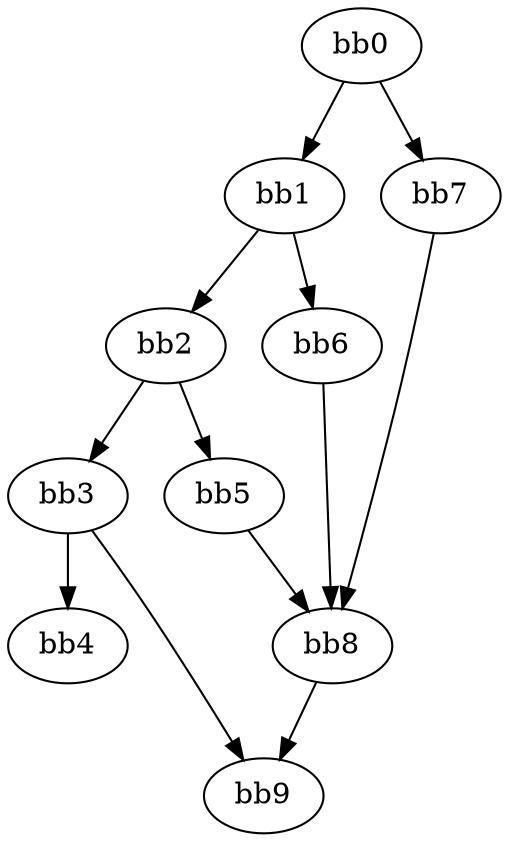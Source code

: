 digraph {
    0 [ label = "bb0\l" ]
    1 [ label = "bb1\l" ]
    2 [ label = "bb2\l" ]
    3 [ label = "bb3\l" ]
    4 [ label = "bb4\l" ]
    5 [ label = "bb5\l" ]
    6 [ label = "bb6\l" ]
    7 [ label = "bb7\l" ]
    8 [ label = "bb8\l" ]
    9 [ label = "bb9\l" ]
    0 -> 1 [ ]
    0 -> 7 [ ]
    1 -> 2 [ ]
    1 -> 6 [ ]
    2 -> 3 [ ]
    2 -> 5 [ ]
    3 -> 4 [ ]
    3 -> 9 [ ]
    5 -> 8 [ ]
    6 -> 8 [ ]
    7 -> 8 [ ]
    8 -> 9 [ ]
}

